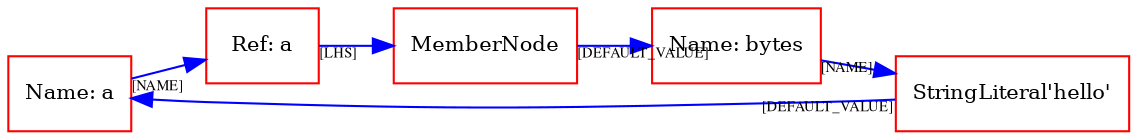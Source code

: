 digraph Document {
  node [shape=box,fontsize=10]; rankdir=LR;
  1 [label="Name: a", fillcolor=grey, color=red];
  2 [label="StringLiteral'hello'", fillcolor=grey, color=red];
  3 [label="Name: bytes", fillcolor=grey, color=red];
  4 [label="MemberNode", fillcolor=grey, color=red];
  5 [label="Ref: a", fillcolor=grey, color=red];
  1 -> 5[taillabel="[NAME]" fontname="times" fontsize = 7 color="blue" ];
  2 -> 1[taillabel="[DEFAULT_VALUE]" fontname="times" fontsize = 7 color="blue" ];
  3 -> 2[taillabel="[NAME]" fontname="times" fontsize = 7 color="blue" ];
  4 -> 3[taillabel="[DEFAULT_VALUE]" fontname="times" fontsize = 7 color="blue" ];
  5 -> 4[taillabel="[LHS]" fontname="times" fontsize = 7 color="blue" ];
  label="";
}